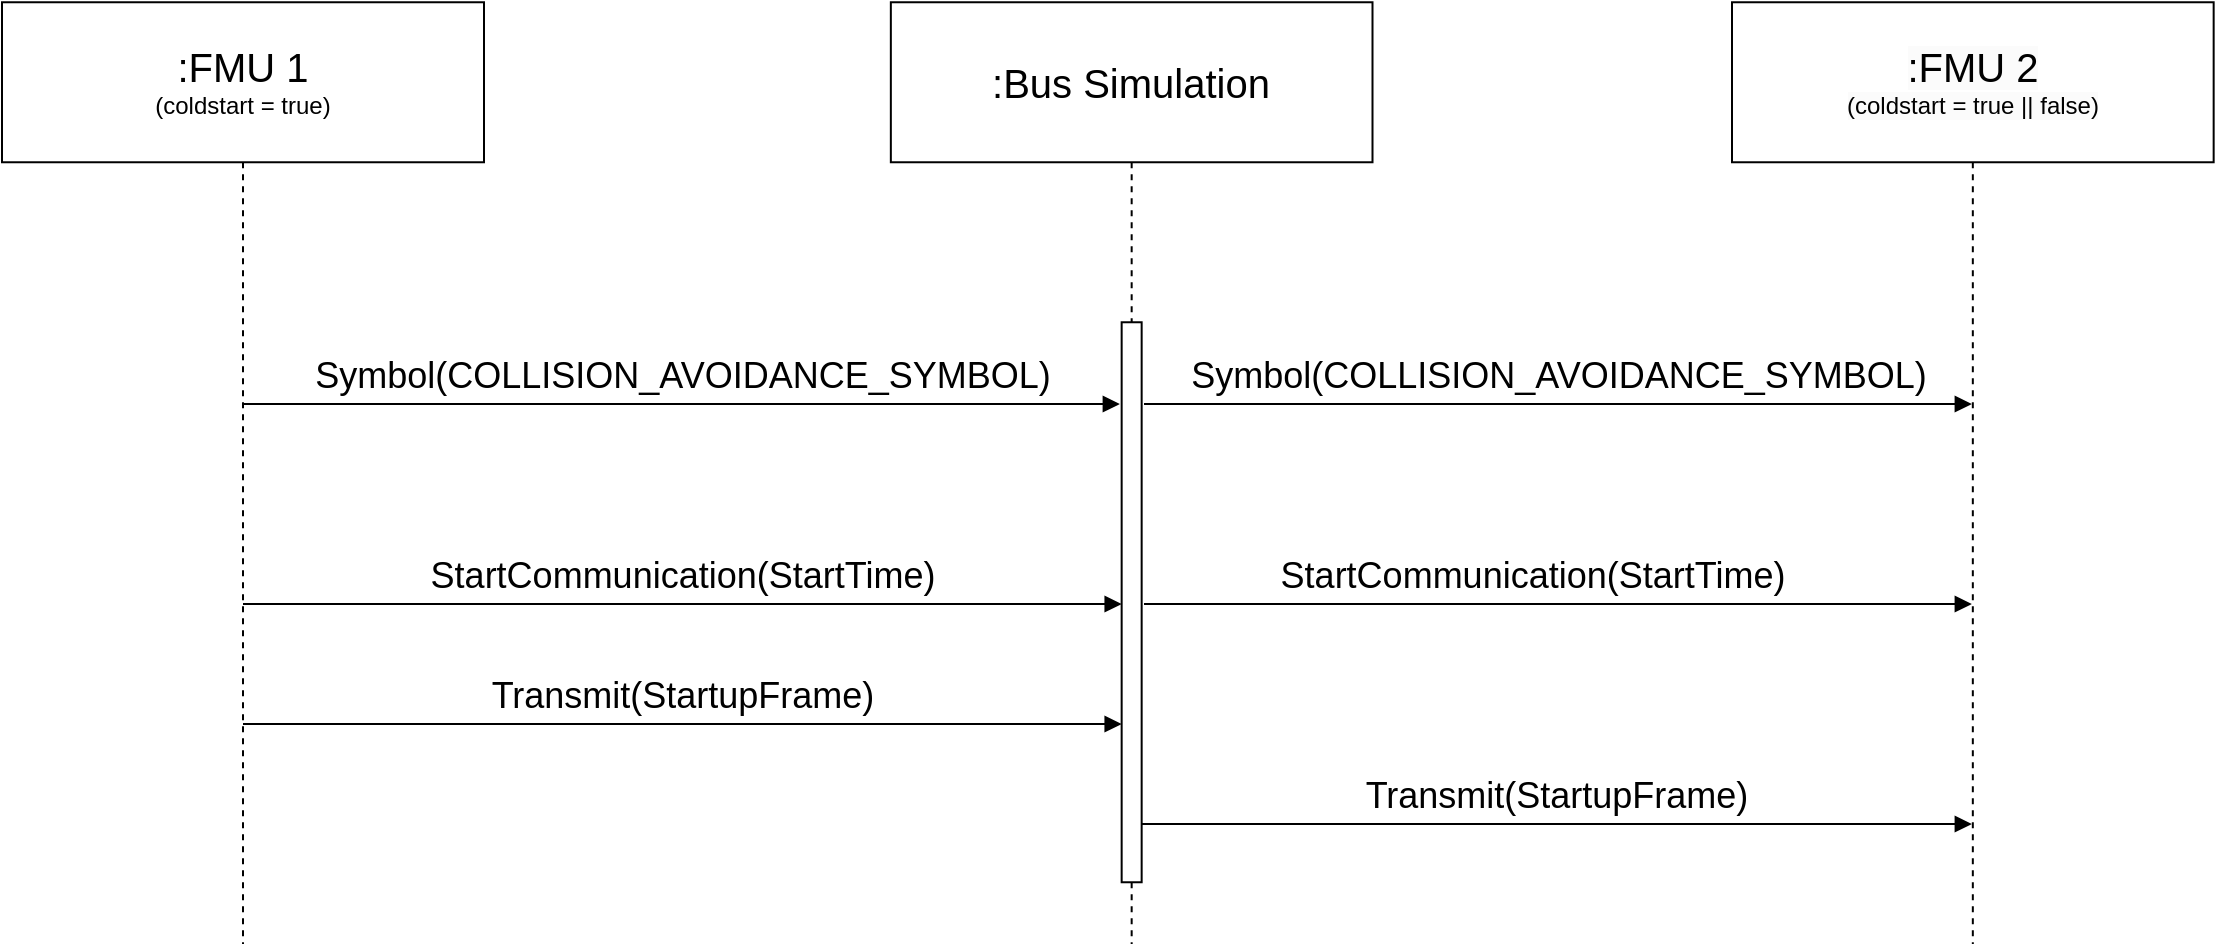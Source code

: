 <mxfile version="24.5.5" type="device">
  <diagram id="kgpKYQtTHZ0yAKxKKP6v" name="Page-1">
    <mxGraphModel dx="-797" dy="-593" grid="1" gridSize="10" guides="1" tooltips="1" connect="1" arrows="1" fold="1" page="1" pageScale="1" pageWidth="850" pageHeight="1100" math="0" shadow="0">
      <root>
        <mxCell id="0" />
        <mxCell id="1" parent="0" />
        <mxCell id="od-dk-tfpZx7mSIlCZZn-1" value="&lt;font style=&quot;&quot;&gt;&lt;span style=&quot;font-size: 20px;&quot;&gt;:FMU 1&lt;/span&gt;&lt;br&gt;&lt;font style=&quot;font-size: 12px;&quot;&gt;(coldstart = true)&lt;/font&gt;&lt;br&gt;&lt;/font&gt;" style="shape=umlLifeline;perimeter=lifelinePerimeter;whiteSpace=wrap;html=1;container=1;dropTarget=0;collapsible=0;recursiveResize=0;outlineConnect=0;portConstraint=eastwest;newEdgeStyle={&quot;curved&quot;:0,&quot;rounded&quot;:0};size=80;" parent="1" vertex="1">
          <mxGeometry x="1835" y="1999.13" width="241" height="470.87" as="geometry" />
        </mxCell>
        <mxCell id="od-dk-tfpZx7mSIlCZZn-2" value="&lt;span style=&quot;color: rgb(0, 0, 0); font-family: Helvetica; font-size: 20px; font-style: normal; font-variant-ligatures: normal; font-variant-caps: normal; font-weight: 400; letter-spacing: normal; orphans: 2; text-align: center; text-indent: 0px; text-transform: none; widows: 2; word-spacing: 0px; -webkit-text-stroke-width: 0px; background-color: rgb(251, 251, 251); text-decoration-thickness: initial; text-decoration-style: initial; text-decoration-color: initial; float: none; display: inline !important;&quot;&gt;:FMU 2&lt;/span&gt;&lt;br style=&quot;border-color: var(--border-color); color: rgb(0, 0, 0); font-family: Helvetica; font-size: 20px; font-style: normal; font-variant-ligatures: normal; font-variant-caps: normal; font-weight: 400; letter-spacing: normal; orphans: 2; text-align: center; text-indent: 0px; text-transform: none; widows: 2; word-spacing: 0px; -webkit-text-stroke-width: 0px; background-color: rgb(251, 251, 251); text-decoration-thickness: initial; text-decoration-style: initial; text-decoration-color: initial;&quot;&gt;&lt;span style=&quot;color: rgb(0, 0, 0); font-family: Helvetica; font-style: normal; font-variant-ligatures: normal; font-variant-caps: normal; font-weight: 400; letter-spacing: normal; orphans: 2; text-align: center; text-indent: 0px; text-transform: none; widows: 2; word-spacing: 0px; -webkit-text-stroke-width: 0px; background-color: rgb(251, 251, 251); text-decoration-thickness: initial; text-decoration-style: initial; text-decoration-color: initial; float: none; display: inline !important;&quot;&gt;&lt;font style=&quot;font-size: 12px;&quot;&gt;(coldstart = true || false)&lt;/font&gt;&lt;/span&gt;" style="shape=umlLifeline;perimeter=lifelinePerimeter;whiteSpace=wrap;html=1;container=1;dropTarget=0;collapsible=0;recursiveResize=0;outlineConnect=0;portConstraint=eastwest;newEdgeStyle={&quot;curved&quot;:0,&quot;rounded&quot;:0};size=80;" parent="1" vertex="1">
          <mxGeometry x="2700" y="1999.13" width="240.83" height="470.87" as="geometry" />
        </mxCell>
        <mxCell id="od-dk-tfpZx7mSIlCZZn-3" value="&lt;font style=&quot;font-size: 20px;&quot;&gt;:Bus Simulation&lt;/font&gt;" style="shape=umlLifeline;perimeter=lifelinePerimeter;whiteSpace=wrap;html=1;container=1;dropTarget=0;collapsible=0;recursiveResize=0;outlineConnect=0;portConstraint=eastwest;newEdgeStyle={&quot;curved&quot;:0,&quot;rounded&quot;:0};size=80;" parent="1" vertex="1">
          <mxGeometry x="2279.42" y="1999.13" width="240.83" height="470.87" as="geometry" />
        </mxCell>
        <mxCell id="od-dk-tfpZx7mSIlCZZn-4" value="" style="ellipse;whiteSpace=wrap;html=1;align=center;aspect=fixed;fillColor=none;strokeColor=none;resizable=0;perimeter=centerPerimeter;rotatable=0;allowArrows=0;points=[];outlineConnect=1;" parent="od-dk-tfpZx7mSIlCZZn-3" vertex="1">
          <mxGeometry x="180.46" y="280" width="10" height="10" as="geometry" />
        </mxCell>
        <mxCell id="od-dk-tfpZx7mSIlCZZn-5" value="" style="html=1;points=[[0,0,0,0,5],[0,1,0,0,-5],[1,0,0,0,5],[1,1,0,0,-5]];perimeter=orthogonalPerimeter;outlineConnect=0;targetShapes=umlLifeline;portConstraint=eastwest;newEdgeStyle={&quot;curved&quot;:0,&quot;rounded&quot;:0};fillColor=default;" parent="od-dk-tfpZx7mSIlCZZn-3" vertex="1">
          <mxGeometry x="115.41" y="160" width="10" height="280" as="geometry" />
        </mxCell>
        <mxCell id="od-dk-tfpZx7mSIlCZZn-12" value="&lt;font style=&quot;font-size: 18px;&quot;&gt;Symbol(COLLISION_AVOIDANCE_SYMBOL)&lt;/font&gt;" style="html=1;verticalAlign=bottom;endArrow=block;curved=0;rounded=0;" parent="1" source="od-dk-tfpZx7mSIlCZZn-1" edge="1">
          <mxGeometry width="80" relative="1" as="geometry">
            <mxPoint x="2040" y="2200" as="sourcePoint" />
            <mxPoint x="2393.925" y="2200" as="targetPoint" />
            <Array as="points" />
          </mxGeometry>
        </mxCell>
        <mxCell id="od-dk-tfpZx7mSIlCZZn-13" value="&lt;span style=&quot;font-size: 18px;&quot;&gt;Symbol(COLLISION_AVOIDANCE_SYMBOL)&lt;/span&gt;" style="html=1;verticalAlign=bottom;endArrow=block;curved=0;rounded=0;" parent="1" target="od-dk-tfpZx7mSIlCZZn-2" edge="1">
          <mxGeometry width="80" relative="1" as="geometry">
            <mxPoint x="2406" y="2200" as="sourcePoint" />
            <mxPoint x="2786" y="2200" as="targetPoint" />
            <mxPoint as="offset" />
          </mxGeometry>
        </mxCell>
        <mxCell id="5rSld9vM_kY5G92dZZkd-6" value="&lt;span style=&quot;font-size: 18px;&quot;&gt;StartCommunication(StartTime)&lt;/span&gt;" style="html=1;verticalAlign=bottom;endArrow=block;curved=0;rounded=0;" parent="1" source="od-dk-tfpZx7mSIlCZZn-1" edge="1">
          <mxGeometry width="80" relative="1" as="geometry">
            <mxPoint x="2011.077" y="2300" as="sourcePoint" />
            <mxPoint x="2394.835" y="2300" as="targetPoint" />
            <Array as="points" />
          </mxGeometry>
        </mxCell>
        <mxCell id="5rSld9vM_kY5G92dZZkd-7" value="&lt;span style=&quot;font-size: 18px;&quot;&gt;StartCommunication(StartTime)&lt;/span&gt;" style="html=1;verticalAlign=bottom;endArrow=block;curved=0;rounded=0;" parent="1" target="od-dk-tfpZx7mSIlCZZn-2" edge="1">
          <mxGeometry x="-0.062" width="80" relative="1" as="geometry">
            <mxPoint x="2405.997" y="2300" as="sourcePoint" />
            <mxPoint x="2790" y="2300" as="targetPoint" />
            <Array as="points" />
            <mxPoint as="offset" />
          </mxGeometry>
        </mxCell>
        <mxCell id="Rwm4Pf5iQaRMt5Cu48Dp-1" value="&lt;span style=&quot;font-size: 18px;&quot;&gt;Transmit(StartupFrame)&lt;/span&gt;" style="html=1;verticalAlign=bottom;endArrow=block;curved=0;rounded=0;" parent="1" source="od-dk-tfpZx7mSIlCZZn-1" target="od-dk-tfpZx7mSIlCZZn-5" edge="1">
          <mxGeometry width="80" relative="1" as="geometry">
            <mxPoint x="2404.83" y="2390" as="sourcePoint" />
            <mxPoint x="2390" y="2360" as="targetPoint" />
            <Array as="points">
              <mxPoint x="2190" y="2360" />
            </Array>
          </mxGeometry>
        </mxCell>
        <mxCell id="Rwm4Pf5iQaRMt5Cu48Dp-2" value="&lt;span style=&quot;font-size: 18px;&quot;&gt;Transmit(StartupFrame)&lt;/span&gt;" style="html=1;verticalAlign=bottom;endArrow=block;curved=0;rounded=0;" parent="1" target="od-dk-tfpZx7mSIlCZZn-2" edge="1">
          <mxGeometry width="80" relative="1" as="geometry">
            <mxPoint x="2404.84" y="2410" as="sourcePoint" />
            <mxPoint x="2794.175" y="2410" as="targetPoint" />
            <Array as="points">
              <mxPoint x="2584.84" y="2410" />
            </Array>
          </mxGeometry>
        </mxCell>
      </root>
    </mxGraphModel>
  </diagram>
</mxfile>
